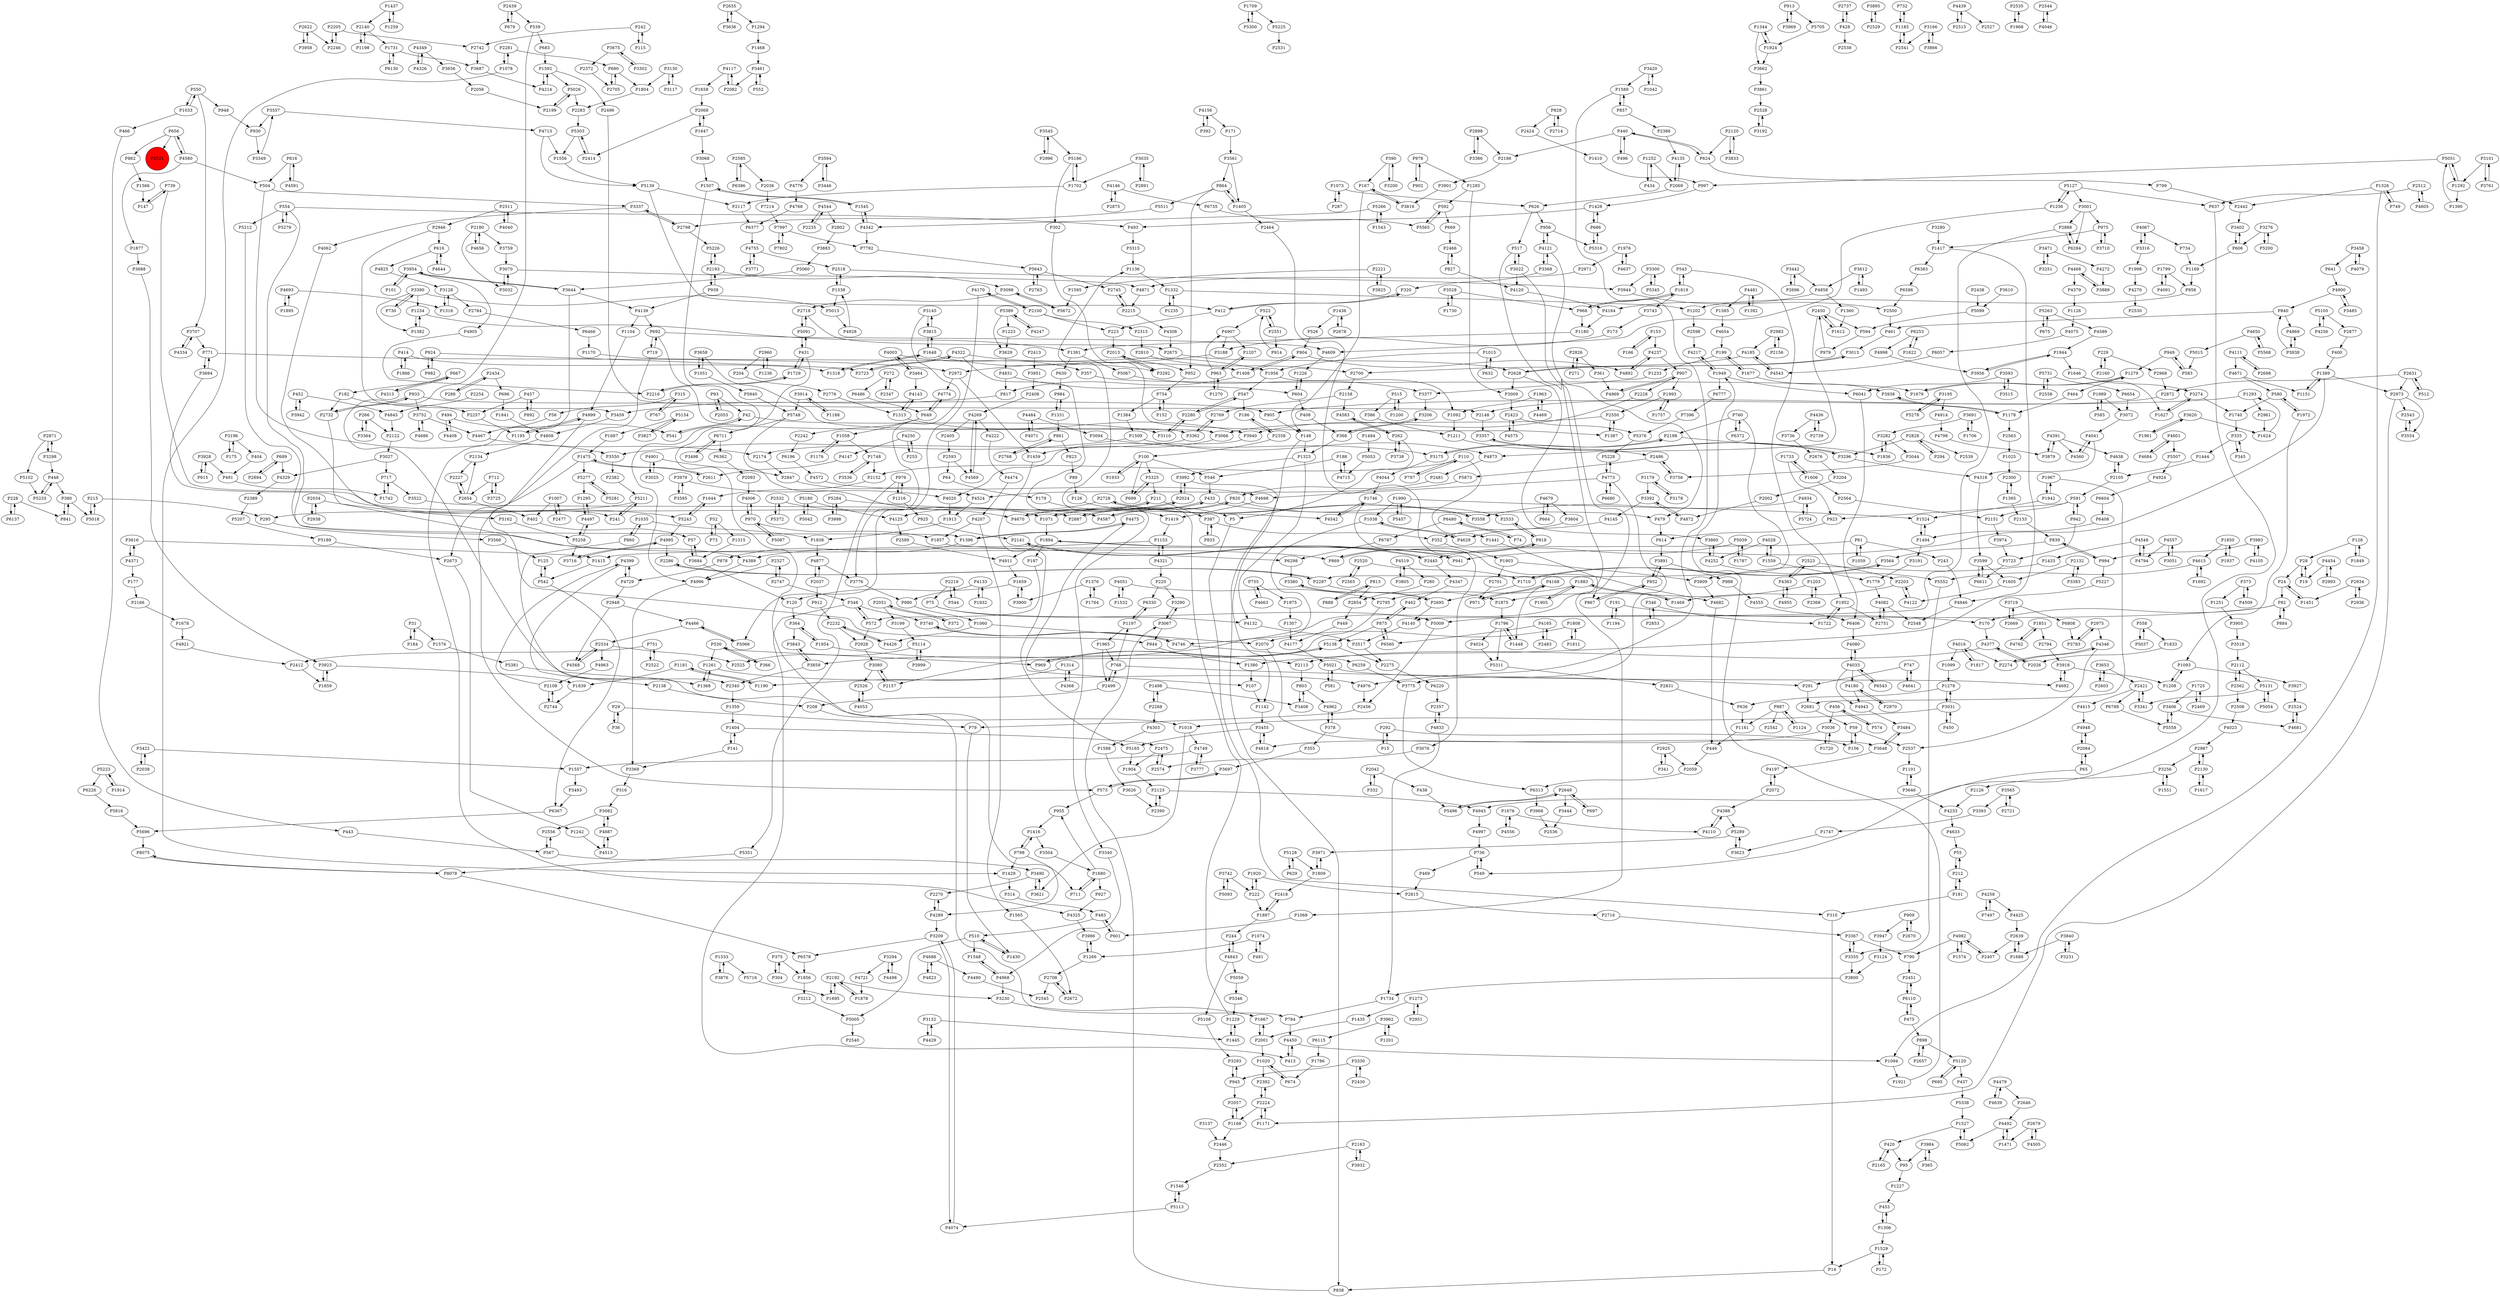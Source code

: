 digraph {
	P1428 -> P493
	P1498 -> P3408
	P2442 -> P3402
	P28 -> P19
	P2973 -> P2543
	P4877 -> P2037
	P2072 -> P4197
	P2358 -> P100
	P402 -> P57
	P1687 -> P1475
	P4962 -> P378
	P3761 -> P3101
	P1709 -> P5300
	P1007 -> P2477
	P3196 -> P404
	P4143 -> P1313
	P3992 -> P2024
	P2961 -> P1624
	P2450 -> P4873
	P2180 -> P4656
	P504 -> P3337
	P89 -> P126
	P3464 -> P4143
	P4663 -> P755
	P3175 -> P2198
	P1344 -> P1924
	P5021 -> P4692
	P5705 -> P1924
	P839 -> P994
	P4168 -> P971
	P1376 -> P1764
	P2523 -> P2203
	P4033 -> P4180
	P3968 -> P2536
	P2002 -> P4872
	P3082 -> P4887
	P1252 -> P434
	P14 -> P838
	P768 -> P1197
	P4020 -> P1913
	P504 -> P3550
	P1436 -> P526
	P4389 -> P4996
	P2001 -> P1667
	P3974 -> P3723
	P2728 -> P4125
	P3648 -> P4197
	P4140 -> P3517
	P4871 -> P2215
	P2871 -> P3298
	P5062 -> P1527
	P1059 -> P61
	P4544 -> P2802
	P314 -> P483
	P4222 -> P4474
	P2108 -> P4399
	P481 -> P1074
	P3302 -> P3675
	P2057 -> P1168
	P1894 -> P197
	P1408 -> P904
	P335 -> P1444
	P2232 -> P2928
	P1993 -> P1757
	P3464 -> P4003
	P1731 -> P6130
	P2157 -> P3080
	P1809 -> P2418
	P420 -> P2165
	P2993 -> P4454
	P5087 -> P970
	P1404 -> P141
	P6313 -> P3968
	P4715 -> P188
	P3719 -> P2669
	P4117 -> P1658
	P1278 -> P636
	P1897 -> P2418
	P898 -> P2657
	P215 -> P5018
	P3080 -> P2157
	P4082 -> P2751
	P1877 -> P3688
	P827 -> P2466
	P2551 -> P914
	P2423 -> P5376
	P2888 -> P6284
	P3504 -> P1680
	P1416 -> P3504
	P1605 -> P4122
	P4755 -> P3771
	P3594 -> P3446
	P375 -> P1856
	P3274 -> P1627
	P4349 -> P4326
	P768 -> P2499
	P686 -> P5316
	P1710 -> P2695
	P1153 -> P4389
	P5131 -> P5054
	P4548 -> P4794
	P3697 -> P573
	P1975 -> P1307
	P979 -> P2450
	P1273 -> P1435
	P4997 -> P736
	P2631 -> P2973
	P3621 -> P3490
	P4637 -> P1976
	P697 -> P2649
	P4237 -> P907
	P4347 -> P462
	P888 -> P813
	P3942 -> P452
	P1099 -> P1278
	P554 -> P5279
	P1622 -> P6253
	P1734 -> P784
	P3027 -> P717
	P5568 -> P4650
	P1851 -> P2794
	P1256 -> P4609
	P5716 -> P1695
	P1360 -> P1612
	P220 -> P3290
	P4798 -> P3879
	P390 -> P167
	P2934 -> P1451
	P857 -> P2386
	P994 -> P839
	P592 -> P669
	P2649 -> P697
	P2224 -> P1171
	P952 -> P754
	P626 -> P956
	P2565 -> P2520
	P2038 -> P3422
	P2946 -> P3459
	P2268 -> P1498
	P2340 -> P1359
	P2280 -> P547
	P3442 -> P4858
	P2450 -> P594
	P4474 -> P4207
	P1259 -> P1437
	P4943 -> P3484
	P294 -> P2828
	P4524 -> P1913
	P3742 -> P5093
	P949 -> P583
	P4147 -> P2611
	P949 -> P1279
	P2739 -> P4436
	P1007 -> P402
	P1648 -> P3292
	P2445 -> P2141
	P6408 -> P1494
	P1316 -> P3128
	P4692 -> P3918
	P3051 -> P4557
	P630 -> P984
	P3455 -> P5165
	P1949 -> P4217
	P4363 -> P2523
	P2001 -> P1020
	P904 -> P1408
	P3688 -> P3923
	P4492 -> P1471
	P3390 -> P5013
	P3251 -> P3471
	P1161 -> P446
	P4168 -> P1448
	P1659 -> P3900
	P1748 -> P2152
	P3938 -> P1178
	P1018 -> P3621
	P4773 -> P5228
	P573 -> P3697
	P438 -> P5496
	P541 -> P42
	P387 -> P833
	P820 -> P4587
	P3022 -> P1068
	P2551 -> P522
	P3422 -> P2038
	P4170 -> P2100
	P1234 -> P1382
	P295 -> P3566
	P302 -> P1387
	P930 -> P3349
	P15 -> P292
	P3984 -> P365
	P3124 -> P3800
	P4016 -> P2274
	P2123 -> P2390
	P469 -> P2815
	P5189 -> P2673
	P1417 -> P1380
	P4197 -> P2072
	P5066 -> P4466
	P3393 -> P1747
	P3593 -> P3515
	P431 -> P5091
	P6611 -> P3599
	P1382 -> P1234
	P6220 -> P2357
	P5059 -> P5346
	P924 -> P982
	P5552 -> P3355
	P798 -> P1416
	P1405 -> P864
	P522 -> P4907
	P771 -> P2972
	P1292 -> P1390
	P580 -> P1972
	P4887 -> P3082
	P2424 -> P1410
	P3566 -> P125
	P288 -> P2434
	P712 -> P3725
	P390 -> P3200
	P1576 -> P5381
	P7214 -> P7997
	P4749 -> P3777
	P291 -> P2681
	P4388 -> P4110
	P3001 -> P6284
	P1168 -> P2057
	P1617 -> P2130
	P5507 -> P4924
	P2469 -> P1725
	P4755 -> P2518
	P2203 -> P1469
	P2672 -> P2708
	P2113 -> P803
	P1390 -> P5051
	P3044 -> P3756
	P6578 -> P1856
	P887 -> P1161
	P110 -> P1441
	P1722 -> P1952
	P5105 -> P4256
	P3001 -> P2888
	P5015 -> P583
	P2611 -> P1475
	P5696 -> P8075
	P1178 -> P2563
	P1448 -> P1796
	P4185 -> P2700
	P2042 -> P438
	P82 -> P170
	P624 -> P440
	P1796 -> P1448
	P924 -> P2723
	P2747 -> P348
	P958 -> P1202
	P4572 -> P4698
	P5154 -> P3827
	P2105 -> P591
	P1952 -> P2751
	P4170 -> P5066
	P366 -> P530
	P1533 -> P5716
	P2875 -> P4146
	P153 -> P166
	P4436 -> P2739
	P4346 -> P2537
	P3710 -> P975
	P1261 -> P1368
	P4945 -> P4997
	P4016 -> P1099
	P1895 -> P4693
	P909 -> P2670
	P2654 -> P2227
	P2528 -> P3192
	P3035 -> P2891
	P5389 -> P4247
	P3098 -> P2718
	P695 -> P5120
	P2051 -> P3199
	P4892 -> P4237
	P3036 -> P4618
	P335 -> P345
	P7997 -> P7792
	P1234 -> P1381
	P1073 -> P287
	P3833 -> P2120
	P4557 -> P4794
	P1667 -> P2001
	P3594 -> P4776
	P3471 -> P4272
	P3031 -> P450
	P79 -> P1430
	P5731 -> P2558
	P2215 -> P4308
	P5 -> P310
	P3969 -> P913
	P4774 -> P649
	P3771 -> P4755
	P2708 -> P2672
	P3840 -> P3231
	P2034 -> P2938
	P2718 -> P2675
	P2130 -> P2987
	P2216 -> P1729
	P197 -> P572
	P1415 -> P542
	P3256 -> P1551
	P573 -> P955
	P414 -> P1886
	P2972 -> P1459
	P1015 -> P1956
	P4146 -> P2875
	P1949 -> P6041
	P7997 -> P7802
	P95 -> P1227
	P1252 -> P2069
	P3859 -> P2340
	P6383 -> P6586
	P4580 -> P1877
	P4391 -> P3879
	P3022 -> P517
	P2523 -> P4363
	P1949 -> P6777
	P3298 -> P448
	P2439 -> P679
	P1170 -> P1408
	P1035 -> P860
	P3653 -> P2421
	P3137 -> P2446
	P4601 -> P4684
	P1709 -> P5225
	P4877 -> P3776
	P3725 -> P712
	P892 -> P457
	P1595 -> P5672
	P2558 -> P5731
	P1677 -> P199
	P3752 -> P4467
	P2737 -> P428
	P1176 -> P1058
	P968 -> P1180
	P332 -> P2042
	P3420 -> P1589
	P5351 -> P8078
	P1545 -> P4342
	P1226 -> P604
	P4321 -> P220
	P683 -> P1592
	P6115 -> P1786
	P1368 -> P1261
	P1416 -> P798
	P4091 -> P1799
	P6480 -> P74
	P2552 -> P1546
	P790 -> P2451
	P1313 -> P4143
	P3485 -> P4900
	P2744 -> P2108
	P1883 -> P1905
	P2698 -> P4111
	P526 -> P904
	P494 -> P4408
	P7396 -> P5376
	P4823 -> P4688
	P3743 -> P173
	P2205 -> P2742
	P5289 -> P3971
	P3838 -> P4869
	P4326 -> P4349
	P5200 -> P3276
	P4873 -> P2481
	P970 -> P4006
	P348 -> P3740
	P546 -> P433
	P2174 -> P2847
	P4746 -> P6259
	P878 -> P4729
	P211 -> P387
	P581 -> P5021
	P2888 -> P4140
	P692 -> P719
	P686 -> P1428
	P1624 -> P1293
	P948 -> P930
	P1285 -> P3009
	P4003 -> P357
	P6711 -> P3498
	P167 -> P3816
	P1313 -> P3940
	P4794 -> P4548
	P3827 -> P5154
	P543 -> P1952
	P1538 -> P5013
	P1169 -> P958
	P4322 -> P1956
	P220 -> P6330
	P5565 -> P592
	P5102 -> P5233
	P57 -> P3684
	P4513 -> P4887
	P1408 -> P817
	P5165 -> P1904
	P591 -> P942
	P4468 -> P3889
	P1074 -> P1266
	P2550 -> P3066
	P2716 -> P3367
	P3330 -> P945
	P4679 -> P3604
	P1592 -> P5026
	P491 -> P1742
	P24 -> P1451
	P3740 -> P4746
	P1799 -> P4091
	P5093 -> P3742
	P3561 -> P864
	P2414 -> P5303
	P4721 -> P1878
	P4023 -> P2987
	P5180 -> P4125
	P2100 -> P223
	P3368 -> P4121
	P1976 -> P4637
	P1648 -> P3815
	P4051 -> P2795
	P754 -> P152
	P2520 -> P1710
	P5225 -> P2531
	P4121 -> P3368
	P4121 -> P956
	P1954 -> P364
	P6480 -> P6787
	P440 -> P2186
	P547 -> P186
	P1331 -> P984
	P913 -> P5705
	P73 -> P52
	P1093 -> P1208
	P5091 -> P431
	P3392 -> P4145
	P3128 -> P2784
	P4006 -> P970
	P408 -> P368
	P2407 -> P4982
	P3895 -> P2529
	P550 -> P3707
	P3196 -> P175
	P272 -> P2347
	P3623 -> P5289
	P852 -> P867
	P3280 -> P1417
	P2828 -> P2539
	P1273 -> P2951
	P1606 -> P1733
	P31 -> P184
	P4289 -> P2270
	P3296 -> P3357
	P1903 -> P2701
	P2037 -> P4877
	P2483 -> P4165
	P182 -> P2732
	P2180 -> P3759
	P3446 -> P3594
	P1417 -> P6383
	P1035 -> P1838
	P558 -> P1833
	P4901 -> P3025
	P732 -> P1185
	P42 -> P541
	P6377 -> P4755
	P4346 -> P2274
	P1306 -> P453
	P2126 -> P4233
	P4497 -> P5258
	P3565 -> P3393
	P2140 -> P1731
	P624 -> P799
	P3646 -> P1101
	P2543 -> P3554
	P574 -> P456
	P6560 -> P875
	P4670 -> P211
	P4439 -> P2515
	P2675 -> P2628
	P3859 -> P3843
	P2925 -> P2059
	P3918 -> P4692
	P976 -> P5351
	P2315 -> P2810
	P262 -> P3738
	P1730 -> P3528
	P4469 -> P1963
	P1396 -> P878
	P2925 -> P341
	P2872 -> P2148
	P4074 -> P3209
	P2562 -> P2508
	P6057 -> P4543
	P2357 -> P4833
	P861 -> P823
	P4969 -> P907
	P4467 -> P2174
	P2297 -> P2286
	P6196 -> P4572
	P433 -> P479
	P3909 -> P4682
	P2971 -> P4871
	P2728 -> P3558
	P1256 -> P5127
	P3905 -> P3518
	P816 -> P4591
	P368 -> P1323
	P5303 -> P1556
	P2585 -> P6386
	P2802 -> P3883
	P2696 -> P3442
	P6253 -> P1622
	P6680 -> P4773
	P1242 -> P4513
	P2300 -> P1395
	P1702 -> P5186
	P355 -> P3697
	P1731 -> P3687
	P3130 -> P1804
	P1819 -> P3743
	P2327 -> P2747
	P939 -> P2193
	P242 -> P2742
	P3777 -> P4749
	P816 -> P504
	P3117 -> P3130
	P5042 -> P5180
	P4776 -> P4768
	P1747 -> P3623
	P616 -> P4644
	P3191 -> P1779
	P3067 -> P944
	P3282 -> P1836
	P2603 -> P3653
	P4105 -> P3983
	P2192 -> P3230
	P2654 -> P2134
	P2718 -> P5091
	P3954 -> P101
	P2973 -> P1171
	P5284 -> P4542
	P6372 -> P760
	P2297 -> P1875
	P4825 -> P3128
	P4391 -> P4638
	P4999 -> P1195
	P3658 -> P3362
	P3716 -> P4995
	P3900 -> P1659
	P554 -> P869
	P2134 -> P2227
	P3719 -> P6808
	P2535 -> P1968
	P456 -> P574
	P2676 -> P3204
	P530 -> P366
	P2512 -> P4605
	P4481 -> P1392
	P292 -> P15
	P988 -> P4555
	P3166 -> P2541
	P3461 -> P552
	P1092 -> P1211
	P6777 -> P7396
	P4968 -> P3230
	P1746 -> P4542
	P3646 -> P4233
	P799 -> P2442
	P1179 -> P3392
	P751 -> P2522
	P184 -> P31
	P798 -> P4289
	P1990 -> P1524
	P2894 -> P689
	P128 -> P28
	P656 -> P862
	P3036 -> P1720
	P1389 -> P1151
	P3616 -> P4371
	P4843 -> P5059
	P1692 -> P4615
	P1678 -> P4921
	P626 -> P517
	P1878 -> P2192
	P2705 -> P690
	P1894 -> P941
	P4833 -> P1734
	P1961 -> P3620
	P739 -> P147
	P42 -> P3110
	P1235 -> P1332
	P4583 -> P262
	P440 -> P496
	P4125 -> P2589
	P1437 -> P2140
	P554 -> P493
	P2423 -> P4575
	P3422 -> P1557
	P3951 -> P2408
	P719 -> P573
	P4556 -> P1676
	P1509 -> P3550
	P4120 -> P4164
	P5258 -> P4497
	P3545 -> P2996
	P1658 -> P2068
	P1606 -> P2564
	P1295 -> P4497
	P65 -> P549
	P3691 -> P1706
	P2163 -> P2552
	P412 -> P223
	P5021 -> P581
	P4773 -> P6680
	P4033 -> P4943
	P1956 -> P1092
	P862 -> P1566
	P2120 -> P624
	P3166 -> P3866
	P378 -> P4962
	P4543 -> P4185
	P1565 -> P2672
	P3662 -> P3861
	P1779 -> P4082
	P3947 -> P3124
	P1509 -> P4873
	P5748 -> P6711
	P861 -> P2768
	P74 -> P6480
	P3094 -> P3175
	P208 -> P784
	P2563 -> P1025
	P1956 -> P547
	P4509 -> P373
	P5207 -> P5189
	P4484 -> P4071
	P2628 -> P3860
	P1680 -> P711
	P3212 -> P5005
	P4650 -> P5568
	P2224 -> P2392
	P4544 -> P2235
	P191 -> P1194
	P75 -> P5009
	P5051 -> P997
	P2649 -> P5496
	P912 -> P2232
	P2631 -> P512
	P52 -> P73
	P3406 -> P4681
	P3110 -> P2280
	P3684 -> P120
	P1786 -> P674
	P2798 -> P3337
	P1920 -> P2815
	P1468 -> P3461
	P1261 -> P4976
	P413 -> P4450
	P2975 -> P3783
	P3341 -> P2421
	P365 -> P3984
	P5511 -> P2798
	P3292 -> P2013
	P994 -> P5227
	P1559 -> P4028
	P4342 -> P7792
	P1875 -> P1796
	P3979 -> P3585
	P4325 -> P3986
	P3175 -> P4044
	P2486 -> P5873
	P4075 -> P6057
	P443 -> P567
	P452 -> P3942
	P734 -> P1169
	P4713 -> P1556
	P1498 -> P2268
	P838 -> P3067
	P4568 -> P2534
	P3009 -> P2423
	P3199 -> P5114
	P244 -> P4843
	P125 -> P542
	P2158 -> P4583
	P2593 -> P64
	P4934 -> P3558
	P583 -> P949
	P3891 -> P988
	P2776 -> P1313
	P1060 -> P4426
	P760 -> P2297
	P1435 -> P2001
	P2574 -> P2475
	P4269 -> P4222
	P4639 -> P4479
	P841 -> P380
	P5091 -> P2718
	P1914 -> P5223
	P5228 -> P4773
	P907 -> P4969
	P904 -> P4892
	P5243 -> P4995
	P1171 -> P2224
	P2898 -> P3386
	P2140 -> P1198
	P2622 -> P3958
	P4557 -> P3051
	P4591 -> P816
	P3274 -> P1740
	P5281 -> P5277
	P1430 -> P510
	P4033 -> P4080
	P2193 -> P3098
	P636 -> P1161
	P315 -> P56
	P4773 -> P3775
	P5105 -> P2877
	P171 -> P3561
	P3082 -> P2556
	P736 -> P549
	P3983 -> P994
	P2701 -> P971
	P4858 -> P4164
	P186 -> P2358
	P3707 -> P4334
	P1285 -> P592
	P2593 -> P4569
	P2511 -> P2946
	P5277 -> P5281
	P5113 -> P1546
	P3999 -> P5114
	P2072 -> P4388
	P550 -> P948
	P5724 -> P4934
	P4609 -> P1226
	P5114 -> P3999
	P2389 -> P5207
	P1952 -> P1722
	P1445 -> P1229
	P1433 -> P3909
	P2635 -> P1294
	P2589 -> P4911
	P3636 -> P2635
	P755 -> P4663
	P1197 -> P1965
	P93 -> P42
	P1236 -> P2960
	P4067 -> P3316
	P942 -> P591
	P4688 -> P4490
	P4258 -> P4425
	P550 -> P1033
	P1185 -> P732
	P4955 -> P4363
	P448 -> P5233
	P400 -> P1389
	P147 -> P739
	P5223 -> P1914
	P1679 -> P1279
	P2013 -> P952
	P1294 -> P1468
	P3752 -> P4686
	P1546 -> P5113
	P4040 -> P2511
	P8075 -> P8078
	P3032 -> P3070
	P4688 -> P4823
	P3367 -> P3355
	P543 -> P1819
	P6654 -> P3072
	P2828 -> P294
	P2714 -> P828
	P6604 -> P6408
	P1729 -> P431
	P2987 -> P3256
	P4165 -> P6560
	P1180 -> P1381
	P5108 -> P3293
	P4322 -> P3340
	P3694 -> P5243
	P2421 -> P3341
	P3940 -> P4020
	P2854 -> P449
	P1894 -> P4911
	P346 -> P2853
	P1020 -> P2392
	P1437 -> P1259
	P3984 -> P95
	P100 -> P1933
	P717 -> P3522
	P2987 -> P2130
	P3368 -> P320
	P3914 -> P5748
	P3815 -> P1648
	P2268 -> P4303
	P1292 -> P5051
	P4041 -> P4318
	P2386 -> P4135
	P860 -> P1035
	P1469 -> P1883
	P2500 -> P461
	P1058 -> P1748
	P817 -> P3459
	P3653 -> P2603
	P100 -> P5325
	P2372 -> P2705
	P1989 -> P3072
	P2132 -> P1605
	P1326 -> P749
	P4247 -> P5389
	P784 -> P4450
	P3616 -> P1415
	P3406 -> P5558
	P4928 -> P1538
	P1538 -> P2518
	P6253 -> P4998
	P3195 -> P4914
	P3066 -> P1459
	P2193 -> P939
	P2224 -> P1168
	P1648 -> P1318
	P3128 -> P1316
	P522 -> P2551
	P1451 -> P24
	P3067 -> P3290
	P6466 -> P1170
	P1126 -> P4075
	P320 -> P412
	P4111 -> P2698
	P2562 -> P2112
	P5026 -> P2283
	P3458 -> P4079
	P3290 -> P3067
	P2544 -> P4046
	P2960 -> P1236
	P3490 -> P2270
	P1293 -> P905
	P2198 -> P3175
	P2192 -> P1695
	P542 -> P6367
	P1441 -> P867
	P1475 -> P2673
	P153 -> P4237
	P1038 -> P3859
	P978 -> P902
	P1181 -> P1190
	P3377 -> P3206
	P1494 -> P3191
	P272 -> P6486
	P2405 -> P2593
	P3558 -> P2728
	P2024 -> P1071
	P1033 -> P550
	P2228 -> P3940
	P2270 -> P4289
	P3956 -> P1944
	P2163 -> P3932
	P3025 -> P4901
	P3962 -> P6115
	P2082 -> P4117
	P3687 -> P4214
	P1507 -> P1545
	P2970 -> P4180
	P5051 -> P1292
	P1201 -> P3962
	P4028 -> P4252
	P864 -> P1405
	P939 -> P4139
	P341 -> P2925
	P1592 -> P2496
	P1323 -> P4132
	P945 -> P3293
	P494 -> P541
	P1592 -> P4214
	P3825 -> P2221
	P5120 -> P695
	P6586 -> P2500
	P898 -> P5120
	P3098 -> P5672
	P287 -> P1073
	P3364 -> P266
	P2768 -> P861
	P3518 -> P2112
	P4587 -> P820
	P1585 -> P4654
	P1266 -> P3986
	P222 -> P1897
	P3901 -> P3816
	P4808 -> P2134
	P1545 -> P1507
	P228 -> P841
	P4907 -> P3188
	P3775 -> P6313
	P2100 -> P2315
	P813 -> P888
	P1507 -> P4996
	P2670 -> P909
	P2723 -> P4322
	P5389 -> P3629
	P2242 -> P6196
	P3866 -> P3166
	P1924 -> P3662
	P4269 -> P2405
	P2165 -> P420
	P5099 -> P594
	P614 -> P3891
	P5139 -> P2117
	P4329 -> P2389
	P749 -> P1326
	P6130 -> P1731
	P2678 -> P1436
	P375 -> P304
	P869 -> P818
	P592 -> P5565
	P970 -> P1857
	P3132 -> P1445
	P2831 -> P636
	P1796 -> P5311
	P3565 -> P2721
	P1151 -> P1389
	P3296 -> P4318
	P262 -> P4583
	P2024 -> P3992
	P4111 -> P4671
	P699 -> P5325
	P2068 -> P1647
	P803 -> P3408
	P404 -> P491
	P3648 -> P3484
	P4569 -> P4269
	P1278 -> P3031
	P1404 -> P2475
	P2996 -> P3545
	P4901 -> P2847
	P120 -> P364
	P223 -> P2013
	P6711 -> P6362
	P4982 -> P790
	P2695 -> P4140
	P606 -> P1169
	P378 -> P355
	P2960 -> P204
	P5113 -> P4074
	P2518 -> P3944
	P1944 -> P3956
	P515 -> P1200
	P6041 -> P6406
	P212 -> P55
	P4843 -> P5108
	P1857 -> P6298
	P4003 -> P3464
	P2520 -> P2565
	P115 -> P242
	P2518 -> P1538
	P56 -> P4467
	P3315 -> P1136
	P6137 -> P228
	P1543 -> P5266
	P166 -> P153
	P1967 -> P2681
	P280 -> P2854
	P3550 -> P2382
	P2639 -> P2407
	P3928 -> P915
	P4968 -> P1548
	P4156 -> P171
	P679 -> P2439
	P3390 -> P1382
	P674 -> P1020
	P1680 -> P927
	P4233 -> P4633
	P2550 -> P1387
	P5300 -> P1709
	P3599 -> P6611
	P310 -> P14
	P747 -> P4641
	P204 -> P2776
	P2186 -> P3901
	P1972 -> P580
	P717 -> P1742
	P1532 -> P4051
	P4146 -> P6735
	P969 -> P5138
	P4887 -> P4513
	P2508 -> P4023
	P852 -> P3891
	P1989 -> P585
	P3101 -> P3761
	P5672 -> P3098
	P5940 -> P5748
	P3209 -> P6578
	P4914 -> P4798
	P75 -> P4132
	P1190 -> P1181
	P5873 -> P4524
	P1211 -> P2486
	P4133 -> P1932
	P1921 -> P1949
	P181 -> P310
	P3188 -> P2972
	P1315 -> P3684
	P530 -> P969
	P2219 -> P544
	P667 -> P182
	P760 -> P2198
	P6110 -> P475
	P2108 -> P2744
	P1203 -> P2368
	P3282 -> P3044
	P172 -> P1529
	P4575 -> P2423
	P3195 -> P5278
	P4481 -> P1585
	P4408 -> P494
	P1646 -> P3274
	P604 -> P1226
	P357 -> P1679
	P3691 -> P3282
	P3620 -> P1624
	P3838 -> P840
	P3986 -> P1266
	P840 -> P461
	P515 -> P386
	P2534 -> P4568
	P1574 -> P4982
	P4053 -> P2526
	P1804 -> P2283
	P428 -> P2538
	P266 -> P3364
	P5211 -> P295
	P542 -> P125
	P1746 -> P3076
	P2534 -> P4963
	P6110 -> P2451
	P2084 -> P65
	P4729 -> P4399
	P1033 -> P466
	P52 -> P1315
	P5154 -> P1687
	P5289 -> P3623
	P2130 -> P1617
	P364 -> P1954
	P2446 -> P2552
	P2254 -> P4845
	P6330 -> P1197
	P2679 -> P4505
	P3362 -> P2769
	P253 -> P4250
	P3883 -> P5060
	P2056 -> P2199
	P4519 -> P3805
	P3528 -> P968
	P2227 -> P2654
	P2439 -> P539
	P3891 -> P852
	P3383 -> P2132
	P1937 -> P1850
	P199 -> P1677
	P1251 -> P3905
	P3564 -> P1710
	P875 -> P462
	P2221 -> P1595
	P887 -> P2542
	P4121 -> P479
	P1551 -> P3256
	P567 -> P2556
	P3022 -> P4120
	P1965 -> P768
	P1963 -> P4469
	P5060 -> P3644
	P414 -> P1318
	P1153 -> P4321
	P755 -> P1975
	P483 -> P601
	P4995 -> P3716
	P4117 -> P2082
	P2123 -> P4945
	P4845 -> P2122
	P126 -> P5
	P1612 -> P2450
	P3192 -> P2528
	P364 -> P3843
	P2198 -> P1836
	P1020 -> P674
	P5243 -> P1644
	P914 -> P522
	P547 -> P2280
	P4436 -> P3736
	P179 -> P1419
	P2534 -> P2525
	P984 -> P1331
	P3958 -> P2622
	P4214 -> P1592
	P1227 -> P453
	P1071 -> P1894
	P1216 -> P925
	P4650 -> P5015
	P689 -> P2894
	P915 -> P3928
	P2026 -> P4377
	P3554 -> P2543
	P907 -> P1993
	P580 -> P1740
	P59 -> P2537
	P315 -> P767
	P215 -> P295
	P7497 -> P4258
	P5026 -> P2199
	P2105 -> P4638
	P1904 -> P2123
	P496 -> P440
	P1306 -> P1529
	P649 -> P2242
	P5303 -> P2414
	P907 -> P2228
	P2708 -> P2545
	P909 -> P3947
	P1093 -> P3927
	P823 -> P89
	P3013 -> P2628
	P4644 -> P616
	P101 -> P3954
	P5278 -> P3195
	P453 -> P1306
	P1396 -> P4475
	P2274 -> P4346
	P2445 -> P4347
	P857 -> P1589
	P5186 -> P1702
	P2975 -> P4346
	P3889 -> P4468
	P1179 -> P3178
	P4768 -> P6377
	P3357 -> P3296
	P4139 -> P692
	P1527 -> P5062
	P860 -> P1018
	P4145 -> P4629
	P4638 -> P2105
	P82 -> P884
	P1419 -> P1153
	P1740 -> P335
	P2486 -> P3756
	P5372 -> P2532
	P1849 -> P128
	P141 -> P3369
	P2408 -> P4269
	P4454 -> P2993
	P3528 -> P1730
	P2122 -> P3027
	P649 -> P1058
	P3515 -> P3593
	P4831 -> P817
	P5316 -> P686
	P4024 -> P5311
	P4693 -> P1895
	P1676 -> P4110
	P4963 -> P2108
	P3355 -> P3367
	P2466 -> P827
	P4371 -> P177
	P6226 -> P5816
	P768 -> P291
	P1195 -> P4999
	P1527 -> P420
	P902 -> P978
	P2412 -> P1859
	P1680 -> P955
	P2156 -> P2983
	P1932 -> P4133
	P667 -> P4313
	P3522 -> P4587
	P3805 -> P4519
	P3256 -> P2126
	P1025 -> P2300
	P4080 -> P4033
	P6735 -> P5565
	P4313 -> P667
	P1178 -> P3938
	P5186 -> P302
	P3200 -> P390
	P4399 -> P2138
	P2810 -> P2700
	P1886 -> P414
	P2853 -> P346
	P4905 -> P2216
	P3536 -> P1748
	P3330 -> P2430
	P1566 -> P147
	P2871 -> P5102
	P6386 -> P2585
	P440 -> P624
	P1293 -> P2961
	P5816 -> P5696
	P730 -> P3390
	P61 -> P243
	P1136 -> P1332
	P963 -> P4907
	P177 -> P2166
	P3612 -> P1493
	P475 -> P898
	P692 -> P4609
	P5389 -> P1223
	P1078 -> P1429
	P956 -> P5316
	P4679 -> P664
	P4133 -> P980
	P4342 -> P1545
	P4318 -> P3599
	P3644 -> P4325
	P1725 -> P3406
	P3684 -> P57
	P1436 -> P2678
	P4872 -> P3392
	P4207 -> P1857
	P241 -> P5211
	P5223 -> P6226
	P446 -> P2059
	P2215 -> P2745
	P348 -> P572
	P2826 -> P361
	P3076 -> P2574
	P1207 -> P963
	P1018 -> P4749
	P475 -> P6110
	P2631 -> P2872
	P3979 -> P4020
	P3604 -> P352
	P4256 -> P5105
	P2695 -> P3380
	P3498 -> P6711
	P1954 -> P2113
	P3944 -> P2500
	P457 -> P892
	P4165 -> P2483
	P2646 -> P4492
	P4272 -> P3889
	P5277 -> P1295
	P3928 -> P491
	P1395 -> P2133
	P4686 -> P3752
	P760 -> P6372
	P1924 -> P1344
	P457 -> P2257
	P2100 -> P4170
	P3145 -> P3776
	P450 -> P3031
	P1742 -> P717
	P1051 -> P5940
	P348 -> P413
	P1318 -> P1648
	P1229 -> P1445
	P818 -> P869
	P2669 -> P3719
	P1968 -> P2535
	P1729 -> P2216
	P188 -> P546
	P510 -> P1430
	P4258 -> P7497
	P3080 -> P2526
	P4454 -> P19
	P1799 -> P958
	P4164 -> P1180
	P4270 -> P2530
	P3971 -> P1809
	P1710 -> P3564
	P3392 -> P4872
	P3362 -> P2174
	P6788 -> P5558
	P1038 -> P4629
	P2281 -> P1078
	P5131 -> P3341
	P2983 -> P4185
	P6543 -> P4033
	P29 -> P79
	P1556 -> P5139
	P1381 -> P630
	P813 -> P2854
	P1185 -> P2541
	P3204 -> P2002
	P3035 -> P1702
	P3230 -> P1667
	P2533 -> P818
	P4252 -> P3860
	P2203 -> P4122
	P188 -> P4715
	P1787 -> P5039
	P191 -> P170
	P4349 -> P3656
	P2148 -> P3357
	P5138 -> P2275
	P1859 -> P3923
	P5227 -> P4946
	P933 -> P2732
	P4900 -> P840
	P4998 -> P3956
	P1720 -> P3036
	P1326 -> P1094
	P1094 -> P1921
	P530 -> P1261
	P368 -> P3206
	P373 -> P1251
	P3557 -> P4713
	P554 -> P5212
	P2392 -> P2224
	P6406 -> P4080
	P2742 -> P3687
	P4589 -> P1944
	P5053 -> P4715
	P945 -> P2057
	P1942 -> P1967
	P4921 -> P2412
	P1695 -> P2192
	P4016 -> P1817
	P4629 -> P1038
	P2280 -> P3110
	P2951 -> P1273
	P3316 -> P1998
	P3294 -> P4721
	P1533 -> P3876
	P199 -> P1233
	P4682 -> P446
	P5338 -> P1527
	P2496 -> P2148
	P2151 -> P3974
	P2537 -> P1101
	P4684 -> P4601
	P2524 -> P4681
	P944 -> P1380
	P59 -> P156
	P978 -> P1285
	P4250 -> P4147
	P1197 -> P6330
	P3675 -> P3302
	P4615 -> P1692
	P4071 -> P4484
	P1475 -> P2611
	P1856 -> P3212
	P2221 -> P3825
	P3459 -> P4808
	P2084 -> P4948
	P3658 -> P1051
	P3471 -> P3251
	P61 -> P1415
	P1344 -> P3662
	P2117 -> P6377
	P3300 -> P5345
	P5114 -> P2525
	P2948 -> P4466
	P2180 -> P3032
	P544 -> P2219
	P3742 -> P222
	P4907 -> P1207
	P372 -> P2051
	P5263 -> P4589
	P1194 -> P191
	P1589 -> P4976
	P2132 -> P3383
	P3694 -> P771
	P3561 -> P1405
	P3072 -> P4041
	P1725 -> P2469
	P1216 -> P976
	P464 -> P1178
	P2138 -> P208
	P2983 -> P2156
	P510 -> P5005
	P19 -> P28
	P4948 -> P2084
	P4548 -> P1433
	P2972 -> P4774
	P2499 -> P208
	P8078 -> P6578
	P433 -> P2887
	P5005 -> P2540
	P1384 -> P1509
	P6808 -> P3783
	P170 -> P4377
	P7802 -> P7997
	P3402 -> P606
	P2679 -> P1471
	P1808 -> P2070
	P1380 -> P107
	P1976 -> P2971
	P3276 -> P606
	P690 -> P2705
	P747 -> P291
	P982 -> P924
	P4466 -> P2534
	P1811 -> P1808
	P1314 -> P4368
	P3367 -> P790
	P833 -> P387
	P1323 -> P3992
	P5211 -> P241
	P1270 -> P963
	P4671 -> P1151
	P373 -> P4509
	P2430 -> P3330
	P5263 -> P675
	P2112 -> P2562
	P1392 -> P4481
	P4505 -> P2679
	P3675 -> P2372
	P228 -> P6137
	P2421 -> P4415
	P1998 -> P4270
	P3380 -> P2695
	P4560 -> P4041
	P2051 -> P372
	P1819 -> P543
	P1588 -> P3626
	P173 -> P3188
	P1071 -> P2024
	P2564 -> P2151
	P3876 -> P1533
	P3629 -> P4831
	P483 -> P510
	P4041 -> P4560
	P4180 -> P2970
	P968 -> P1819
	P2732 -> P4389
	P2070 -> P3648
	P7792 -> P5643
	P479 -> P614
	P4250 -> P253
	P3355 -> P3800
	P3484 -> P3648
	P803 -> P4962
	P345 -> P335
	P2347 -> P272
	P243 -> P4946
	P2481 -> P820
	P3626 -> P2390
	P4450 -> P1094
	P1990 -> P5457
	P1702 -> P2117
	P4363 -> P4955
	P980 -> P1060
	P5643 -> P2763
	P3455 -> P4618
	P976 -> P1216
	P1405 -> P2464
	P4051 -> P1532
	P2654 -> P402
	P3759 -> P3070
	P3493 -> P6367
	P818 -> P2533
	P637 -> P4945
	P4618 -> P3455
	P316 -> P3082
	P517 -> P3022
	P572 -> P2928
	P1389 -> P941
	P2585 -> P2036
	P1104 -> P4999
	P2160 -> P229
	P1389 -> P2973
	P3656 -> P2056
	P2257 -> P1195
	P4656 -> P2180
	P1078 -> P2281
	P875 -> P5138
	P1529 -> P14
	P4475 -> P1396
	P55 -> P212
	P2464 -> P4682
	P222 -> P1920
	P3316 -> P4067
	P3840 -> P1688
	P93 -> P2053
	P3843 -> P3859
	P3068 -> P1507
	P632 -> P1015
	P2732 -> P933
	P456 -> P3036
	P1841 -> P4808
	P3031 -> P1278
	P3860 -> P4252
	P6298 -> P3380
	P517 -> P4746
	P4615 -> P5552
	P4046 -> P2544
	P591 -> P923
	P1074 -> P481
	P2036 -> P7214
	P2451 -> P6110
	P3294 -> P4498
	P5325 -> P699
	P5558 -> P3406
	P1850 -> P4615
	P2037 -> P912
	P3031 -> P1018
	P3517 -> P2275
	P5127 -> P637
	P4654 -> P199
	P31 -> P1576
	P864 -> P5511
	P4033 -> P6543
	P304 -> P375
	P3783 -> P2975
	P2751 -> P4082
	P181 -> P212
	P167 -> P148
	P3442 -> P2696
	P4924 -> P6604
	P4426 -> P2232
	P828 -> P2424
	P2828 -> P3296
	P827 -> P4120
	P5009 -> P2456
	P242 -> P115
	P4399 -> P4729
	P2141 -> P2445
	P2747 -> P2327
	P1676 -> P4556
	P8078 -> P8075
	P4492 -> P5062
	P4773 -> P4698
	P2700 -> P2158
	P1494 -> P1524
	P4999 -> P944
	P5128 -> P1809
	P2059 -> P6313
	P905 -> P148
	P4377 -> P2113
	P5376 -> P5228
	P3206 -> P368
	P2477 -> P1007
	P970 -> P5087
	P1647 -> P3068
	P601 -> P483
	P5039 -> P1787
	P387 -> P352
	P493 -> P3315
	P5643 -> P2745
	P754 -> P1384
	P558 -> P5037
	P4237 -> P4892
	P2928 -> P3080
	P1475 -> P5277
	P1200 -> P515
	P5139 -> P412
	P1410 -> P997
	P2934 -> P2936
	P4371 -> P3616
	P2219 -> P75
	P3776 -> P980
	P712 -> P2654
	P229 -> P2968
	P3276 -> P5200
	P689 -> P4329
	P110 -> P797
	P2681 -> P59
	P2382 -> P5211
	P3620 -> P1961
	P971 -> P4168
	P696 -> P1841
	P5748 -> P4670
	P5266 -> P1543
	P2649 -> P3444
	P3914 -> P1188
	P4217 -> P1949
	P1493 -> P3612
	P5120 -> P437
	P431 -> P1729
	P5258 -> P3716
	P1897 -> P244
	P2499 -> P768
	P2532 -> P5372
	P128 -> P1849
	P262 -> P5
	P1706 -> P3691
	P1188 -> P3914
	P4082 -> P2548
	P875 -> P6560
	P6362 -> P2093
	P380 -> P841
	P3723 -> P6611
	P4749 -> P1557
	P449 -> P4177
	P2456 -> P79
	P3644 -> P3954
	P100 -> P546
	P3738 -> P262
	P1808 -> P1811
	P2541 -> P1185
	P5162 -> P5258
	P2390 -> P2123
	P6284 -> P2888
	P2511 -> P4040
	P3923 -> P1859
	P5037 -> P558
	P955 -> P1416
	P736 -> P469
	P798 -> P1429
	P5180 -> P5042
	P4269 -> P4569
	P4475 -> P107
	P975 -> P3710
	P2968 -> P2872
	P5311 -> P2831
	P864 -> P952
	P3130 -> P3117
	P1042 -> P3420
	P3557 -> P930
	P1757 -> P1993
	P437 -> P5338
	P1644 -> P5243
	P5039 -> P2445
	P448 -> P380
	P1060 -> P2070
	P5226 -> P2193
	P1764 -> P1376
	P352 -> P1903
	P4641 -> P747
	P4698 -> P1419
	P2556 -> P567
	P2826 -> P271
	P3337 -> P2798
	P1331 -> P861
	P4833 -> P2357
	P616 -> P4825
	P3458 -> P641
	P1332 -> P1235
	P4439 -> P2527
	P346 -> P1722
	P5266 -> P4342
	P820 -> P2533
	P4079 -> P3458
	P36 -> P29
	P3593 -> P6041
	P412 -> P320
	P1836 -> P3282
	P4995 -> P2286
	P3998 -> P5284
	P1905 -> P1883
	P1963 -> P1092
	P767 -> P315
	P1051 -> P3658
	P539 -> P2340
	P884 -> P82
	P2948 -> P4568
	P4497 -> P1295
	P1381 -> P5067
	P4466 -> P5066
	P1223 -> P3629
	P4498 -> P3294
	P3962 -> P1201
	P1559 -> P1779
	P1933 -> P100
	P3800 -> P1734
	P1733 -> P923
	P2205 -> P2246
	P5067 -> P3377
	P3420 -> P1042
	P4831 -> P604
	P549 -> P736
	P4843 -> P244
	P156 -> P59
	P3490 -> P3621
	P975 -> P1417
	P2069 -> P626
	P1524 -> P1494
	P2946 -> P616
	P4377 -> P2026
	P4858 -> P1360
	P649 -> P4774
	P2877 -> P400
	P2622 -> P2246
	P4388 -> P5289
	P1627 -> P3274
	P3585 -> P3979
	P1332 -> P1202
	P1326 -> P2442
	P2898 -> P2186
	P5284 -> P3998
	P1839 -> P2744
	P2192 -> P1878
	P669 -> P2466
	P271 -> P2826
	P1688 -> P2639
	P4110 -> P4388
	P2120 -> P3833
	P1817 -> P4016
	P1428 -> P686
	P2013 -> P3292
	P867 -> P852
	P5496 -> P2649
	P840 -> P4869
	P4185 -> P4543
	P4605 -> P2512
	P461 -> P3013
	P3444 -> P2536
	P1733 -> P1606
	P2413 -> P3951
	P1659 -> P120
	P3293 -> P945
	P229 -> P2160
	P1965 -> P2499
	P3918 -> P1208
	P4139 -> P1104
	P1202 -> P2598
	P2936 -> P2934
	P4391 -> P4560
	P4303 -> P1588
	P2358 -> P186
	P452 -> P4845
	P4028 -> P1559
	P797 -> P110
	P5018 -> P215
	P3992 -> P1142
	P1589 -> P857
	P3599 -> P1605
	P3612 -> P4858
	P771 -> P3694
	P6259 -> P3775
	P1833 -> P2026
	P392 -> P4156
	P2246 -> P2205
	P4135 -> P2069
	P1529 -> P172
	P1484 -> P5053
	P5325 -> P211
	P1459 -> P5165
	P462 -> P875
	P839 -> P3564
	P6486 -> P649
	P1819 -> P968
	P1920 -> P222
	P4252 -> P5552
	P4869 -> P3838
	P3132 -> P4429
	P3386 -> P2898
	P2438 -> P5099
	P100 -> P699
	P2532 -> P1071
	P552 -> P3461
	P512 -> P2631
	P3816 -> P167
	P997 -> P1428
	P5127 -> P3001
	P4479 -> P4639
	P107 -> P1142
	P2283 -> P5303
	P420 -> P95
	P380 -> P5018
	P572 -> P348
	P3954 -> P3644
	P1142 -> P3455
	P82 -> P5009
	P5233 -> P448
	P923 -> P614
	P1883 -> P1469
	P3001 -> P975
	P3736 -> P2676
	P2526 -> P4053
	P3408 -> P803
	P3390 -> P730
	P1058 -> P1176
	P2450 -> P1612
	P1314 -> P1190
	P4207 -> P1565
	P4681 -> P2524
	P3340 -> P4968
	P3298 -> P2871
	P4934 -> P5724
	P3879 -> P4391
	P4601 -> P5507
	P292 -> P156
	P1208 -> P1093
	P963 -> P1207
	P4429 -> P3132
	P1851 -> P4762
	P4180 -> P4943
	P4132 -> P3517
	P2199 -> P5026
	P4713 -> P5139
	P1990 -> P1038
	P4479 -> P2646
	P5346 -> P1229
	P1993 -> P2550
	P510 -> P1548
	P2598 -> P4217
	P3337 -> P4062
	P4334 -> P3707
	P1838 -> P4877
	P386 -> P1211
	P4976 -> P2456
	P3545 -> P5186
	P1548 -> P4968
	P65 -> P2084
	P2434 -> P696
	P2053 -> P93
	P4633 -> P55
	P4542 -> P1746
	P4415 -> P4948
	P434 -> P1252
	P5013 -> P4928
	P2421 -> P6788
	P3145 -> P3815
	P5127 -> P1256
	P1068 -> P601
	P5212 -> P1396
	P110 -> P2152
	P28 -> P24
	P148 -> P1323
	P1101 -> P3646
	P4177 -> P5021
	P4911 -> P1659
	P3101 -> P1292
	P1181 -> P1839
	P4762 -> P1851
	P4982 -> P1574
	P2042 -> P332
	P3927 -> P2524
	P2515 -> P4439
	P2628 -> P3013
	P690 -> P1804
	P2368 -> P1203
	P2938 -> P2034
	P606 -> P3402
	P2275 -> P6220
	P4580 -> P656
	P2475 -> P2574
	P629 -> P5128
	P4468 -> P4379
	P4122 -> P2203
	P3815 -> P3145
	P61 -> P1059
	P3954 -> P4905
	P1748 -> P3536
	P927 -> P4325
	P1677 -> P3938
	P5381 -> P1368
	P4484 -> P3094
	P3369 -> P316
	P2639 -> P1688
	P3178 -> P1179
	P4729 -> P2948
	P1266 -> P2708
	P3209 -> P4074
	P361 -> P4969
	P1198 -> P2140
	P2166 -> P1678
	P2795 -> P2157
	P2034 -> P5162
	P4982 -> P2407
	P4580 -> P504
	P4693 -> P1316
	P2798 -> P5226
	P3923 -> P1839
	P152 -> P754
	P2769 -> P3362
	P1557 -> P3493
	P2635 -> P3636
	P4450 -> P413
	P5457 -> P1990
	P2158 -> P2769
	P1387 -> P2550
	P3707 -> P771
	P1942 -> P1524
	P1395 -> P2300
	P3610 -> P5099
	P4322 -> P2723
	P2286 -> P2297
	P3983 -> P4105
	P656 -> P4580
	P751 -> P2412
	P4156 -> P392
	P1646 -> P1627
	P3861 -> P2528
	P567 -> P3490
	P5279 -> P554
	P1229 -> P1136
	P4746 -> P3740
	P942 -> P3723
	P2763 -> P5643
	P4379 -> P1126
	P2847 -> P4524
	P1359 -> P1404
	P1279 -> P464
	P3756 -> P2486
	P692 -> P3066
	P4368 -> P1314
	P428 -> P2737
	P4900 -> P3485
	P2891 -> P3035
	P148 -> P838
	P1883 -> P2795
	P1015 -> P632
	P212 -> P181
	P6367 -> P5696
	P2068 -> P2414
	P4062 -> P241
	P2529 -> P3895
	P1903 -> P3909
	P175 -> P3196
	P656 -> P2521
	P3644 -> P4139
	P2232 -> P4426
	P539 -> P683
	P4490 -> P2545
	P1809 -> P3971
	P4996 -> P3369
	P431 -> P711
	P1233 -> P3377
	P675 -> P5263
	P266 -> P2122
	P4519 -> P280
	P3349 -> P3557
	P2522 -> P751
	P4067 -> P734
	P963 -> P1270
	P3932 -> P2163
	P2721 -> P3565
	P2657 -> P898
	P2475 -> P1904
	P3461 -> P2082
	P466 -> P443
	P4425 -> P2639
	P1279 -> P1679
	P2418 -> P1897
	P4555 -> P6406
	P182 -> P2257
	P2193 -> P5226
	P2784 -> P6466
	P887 -> P1124
	P739 -> P2887
	P4671 -> P580
	P2112 -> P5131
	P3027 -> P4329
	P1168 -> P2446
	P2093 -> P4006
	P1647 -> P2068
	P64 -> P179
	P3070 -> P3032
	P3231 -> P3840
	P24 -> P82
	P2887 -> P433
	P933 -> P905
	P1972 -> P1093
	P2815 -> P2716
	P2973 -> P3554
	P1471 -> P4492
	P3390 -> P1234
	P913 -> P3969
	P594 -> P979
	P4321 -> P1153
	P6787 -> P6298
	P4044 -> P1746
	P1203 -> P1875
	P719 -> P692
	P5128 -> P629
	P2434 -> P288
	P4946 -> P2548
	P925 -> P2141
	P828 -> P2714
	P2235 -> P4544
	P2152 -> P1644
	P211 -> P4670
	P2745 -> P2215
	P2512 -> P637
	P591 -> P2151
	P29 -> P36
	P1850 -> P1937
	P3070 -> P4871
	P1307 -> P4177
	P5138 -> P969
	P933 -> P3752
	P5054 -> P5131
	P956 -> P4121
	P711 -> P1680
	P2133 -> P839
	P604 -> P408
	P5345 -> P3300
	P1444 -> P2105
	P1429 -> P314
	P2069 -> P4135
	P2673 -> P1242
	P1124 -> P887
	P2327 -> P4996
	P664 -> P4679
	P641 -> P4900
	P585 -> P1989
	P1376 -> P3900
	P5731 -> P6654
	P2281 -> P690
	P1967 -> P1942
	P941 -> P1894
	P1073 -> P626
	P1944 -> P1646
	P2794 -> P3918
	P1796 -> P4024
	P2628 -> P3009
	P4289 -> P3209
	P4308 -> P2675
	P3300 -> P3944
	P1913 -> P1838
	P141 -> P1404
	P2521 [shape=circle]
	P2521 [style=filled]
	P2521 [fillcolor=red]
}